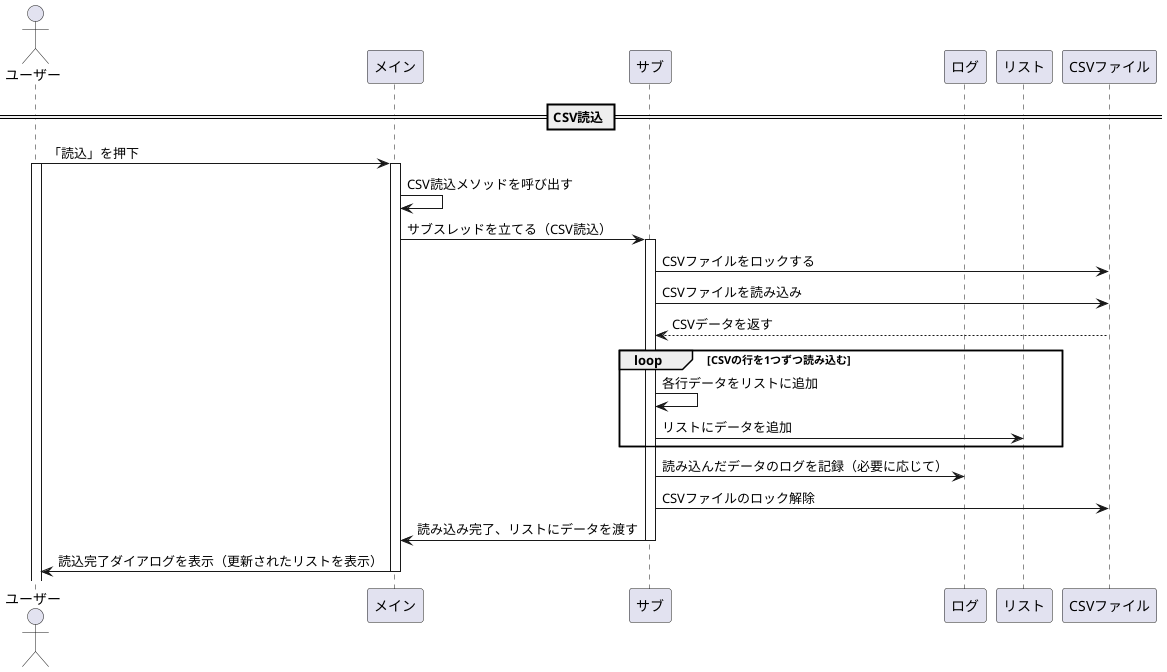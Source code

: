 @startuml

actor ユーザー
participant メイン
participant サブ
participant ログ
participant リスト
participant CSVファイル

== CSV読込 ==

ユーザー -> メイン : 「読込」を押下
activate ユーザー
activate メイン
メイン -> メイン : CSV読込メソッドを呼び出す

メイン -> サブ : サブスレッドを立てる（CSV読込）
activate サブ
サブ -> CSVファイル : CSVファイルをロックする
サブ -> CSVファイル : CSVファイルを読み込み
CSVファイル --> サブ : CSVデータを返す

loop CSVの行を1つずつ読み込む
    サブ -> サブ : 各行データをリストに追加
    サブ -> リスト : リストにデータを追加
end

サブ -> ログ : 読み込んだデータのログを記録（必要に応じて）
サブ -> CSVファイル : CSVファイルのロック解除
サブ -> メイン : 読み込み完了、リストにデータを渡す
deactivate サブ

メイン -> ユーザー : 読込完了ダイアログを表示（更新されたリストを表示）
deactivate メイン

@enduml